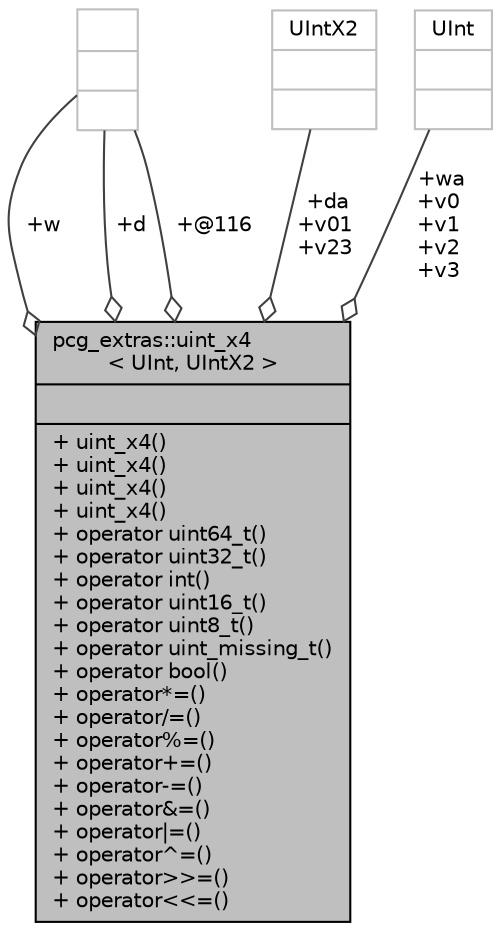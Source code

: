 digraph "pcg_extras::uint_x4&lt; UInt, UIntX2 &gt;"
{
 // INTERACTIVE_SVG=YES
  bgcolor="transparent";
  edge [fontname="Helvetica",fontsize="10",labelfontname="Helvetica",labelfontsize="10"];
  node [fontname="Helvetica",fontsize="10",shape=record];
  Node1 [label="{pcg_extras::uint_x4\l\< UInt, UIntX2 \>\n||+ uint_x4()\l+ uint_x4()\l+ uint_x4()\l+ uint_x4()\l+ operator uint64_t()\l+ operator uint32_t()\l+ operator int()\l+ operator uint16_t()\l+ operator uint8_t()\l+ operator uint_missing_t()\l+ operator bool()\l+ operator*=()\l+ operator/=()\l+ operator%=()\l+ operator+=()\l+ operator-=()\l+ operator&=()\l+ operator\|=()\l+ operator^=()\l+ operator\>\>=()\l+ operator\<\<=()\l}",height=0.2,width=0.4,color="black", fillcolor="grey75", style="filled" fontcolor="black"];
  Node2 -> Node1 [color="grey25",fontsize="10",style="solid",label=" +w" ,arrowhead="odiamond",fontname="Helvetica"];
  Node2 [label="{\n||}",height=0.2,width=0.4,color="grey75"];
  Node2 -> Node1 [color="grey25",fontsize="10",style="solid",label=" +d" ,arrowhead="odiamond",fontname="Helvetica"];
  Node3 -> Node1 [color="grey25",fontsize="10",style="solid",label=" +da\n+v01\n+v23" ,arrowhead="odiamond",fontname="Helvetica"];
  Node3 [label="{UIntX2\n||}",height=0.2,width=0.4,color="grey75"];
  Node4 -> Node1 [color="grey25",fontsize="10",style="solid",label=" +wa\n+v0\n+v1\n+v2\n+v3" ,arrowhead="odiamond",fontname="Helvetica"];
  Node4 [label="{UInt\n||}",height=0.2,width=0.4,color="grey75"];
  Node2 -> Node1 [color="grey25",fontsize="10",style="solid",label=" +@116" ,arrowhead="odiamond",fontname="Helvetica"];
}
